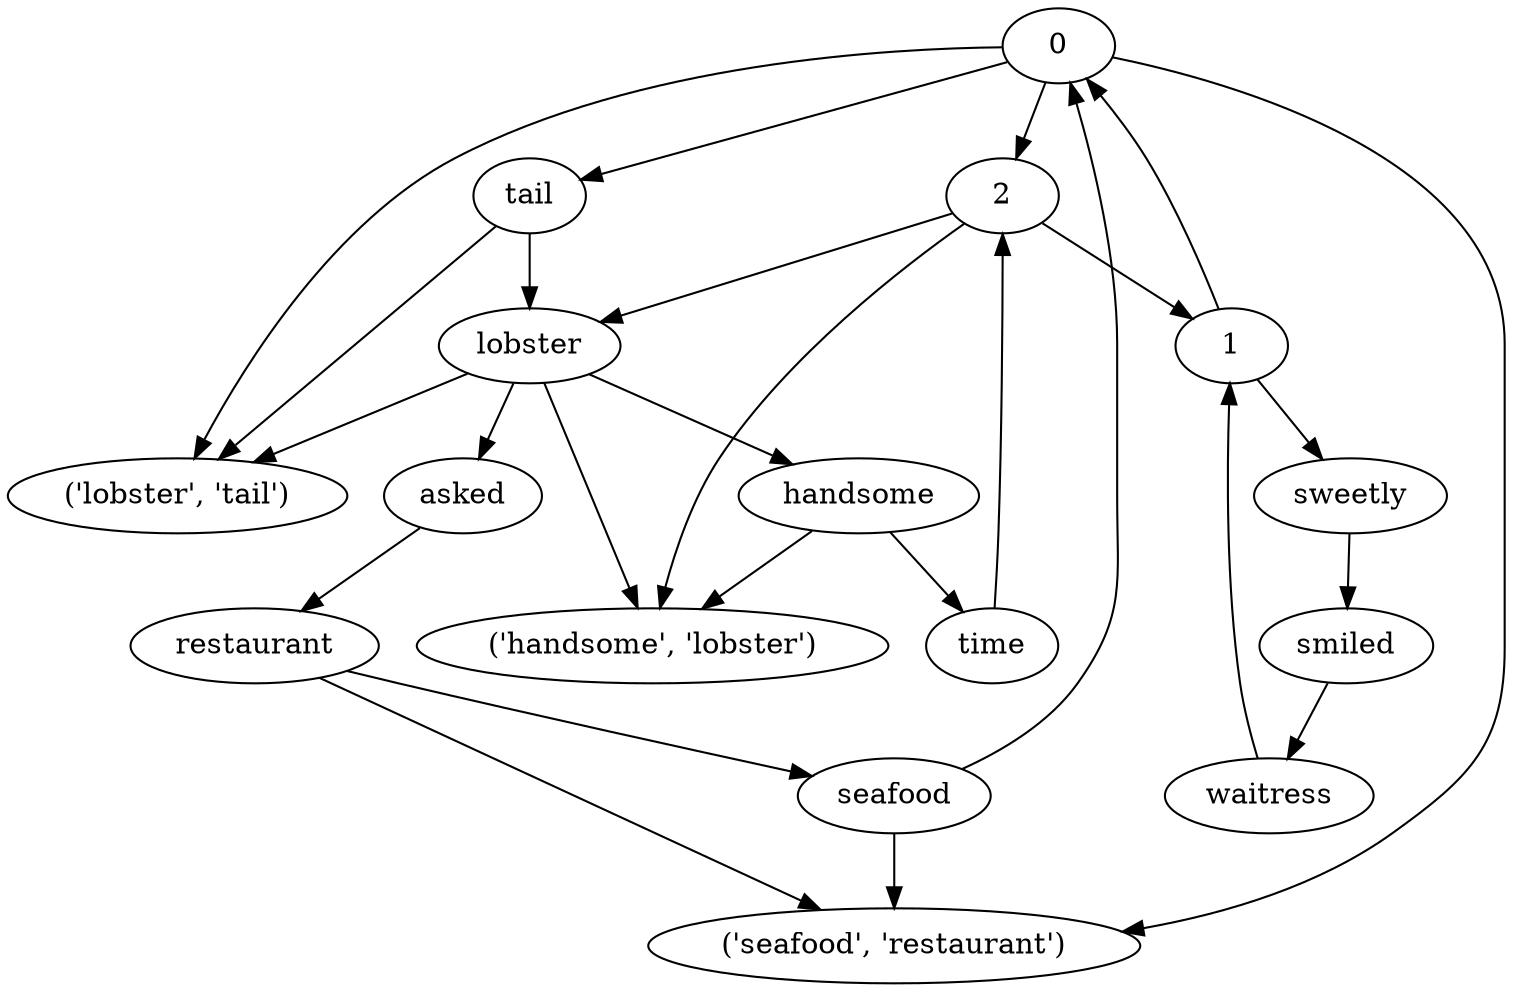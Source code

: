 strict digraph "" {
	0 -> 2;
	0 -> tail;
	0 -> "('seafood', 'restaurant')";
	0 -> "('lobster', 'tail')";
	2 -> lobster;
	2 -> 1;
	2 -> "('handsome', 'lobster')";
	seafood -> 0;
	seafood -> "('seafood', 'restaurant')";
	tail -> lobster;
	tail -> "('lobster', 'tail')";
	restaurant -> seafood;
	restaurant -> "('seafood', 'restaurant')";
	asked -> restaurant;
	lobster -> asked;
	lobster -> "('lobster', 'tail')";
	lobster -> handsome;
	lobster -> "('handsome', 'lobster')";
	1 -> 0;
	1 -> sweetly;
	waitress -> 1;
	sweetly -> smiled;
	smiled -> waitress;
	time -> 2;
	handsome -> time;
	handsome -> "('handsome', 'lobster')";
}
